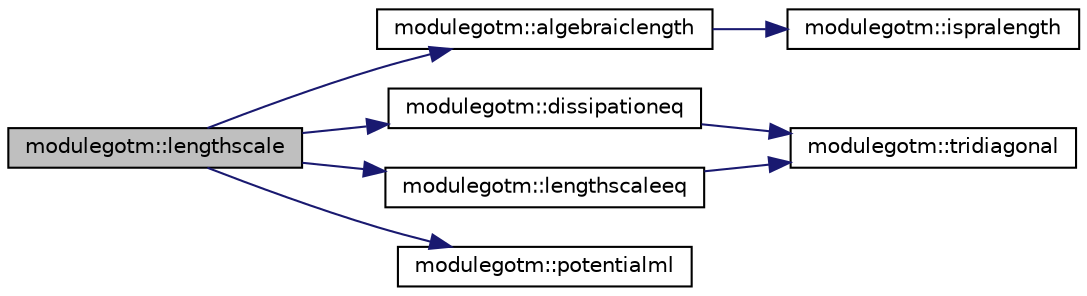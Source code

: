 digraph "modulegotm::lengthscale"
{
 // LATEX_PDF_SIZE
  edge [fontname="Helvetica",fontsize="10",labelfontname="Helvetica",labelfontsize="10"];
  node [fontname="Helvetica",fontsize="10",shape=record];
  rankdir="LR";
  Node1 [label="modulegotm::lengthscale",height=0.2,width=0.4,color="black", fillcolor="grey75", style="filled", fontcolor="black",tooltip=" "];
  Node1 -> Node2 [color="midnightblue",fontsize="10",style="solid"];
  Node2 [label="modulegotm::algebraiclength",height=0.2,width=0.4,color="black", fillcolor="white", style="filled",URL="$namespacemodulegotm.html#a91db88191066626042c7b8aba8a116ab",tooltip=" "];
  Node2 -> Node3 [color="midnightblue",fontsize="10",style="solid"];
  Node3 [label="modulegotm::ispralength",height=0.2,width=0.4,color="black", fillcolor="white", style="filled",URL="$namespacemodulegotm.html#a8afda9608a508419c6574b11765db424",tooltip=" "];
  Node1 -> Node4 [color="midnightblue",fontsize="10",style="solid"];
  Node4 [label="modulegotm::dissipationeq",height=0.2,width=0.4,color="black", fillcolor="white", style="filled",URL="$namespacemodulegotm.html#ac05dd8d50f9ddc2c286122142f8a400e",tooltip=" "];
  Node4 -> Node5 [color="midnightblue",fontsize="10",style="solid"];
  Node5 [label="modulegotm::tridiagonal",height=0.2,width=0.4,color="black", fillcolor="white", style="filled",URL="$namespacemodulegotm.html#a95c763a61ad96de7516848ea4a686fdb",tooltip=" "];
  Node1 -> Node6 [color="midnightblue",fontsize="10",style="solid"];
  Node6 [label="modulegotm::lengthscaleeq",height=0.2,width=0.4,color="black", fillcolor="white", style="filled",URL="$namespacemodulegotm.html#a82edc4e2eec49fb4f24fc31918908aef",tooltip=" "];
  Node6 -> Node5 [color="midnightblue",fontsize="10",style="solid"];
  Node1 -> Node7 [color="midnightblue",fontsize="10",style="solid"];
  Node7 [label="modulegotm::potentialml",height=0.2,width=0.4,color="black", fillcolor="white", style="filled",URL="$namespacemodulegotm.html#a2ac21e06e59e99b089466cd065b15ca3",tooltip=" "];
}
